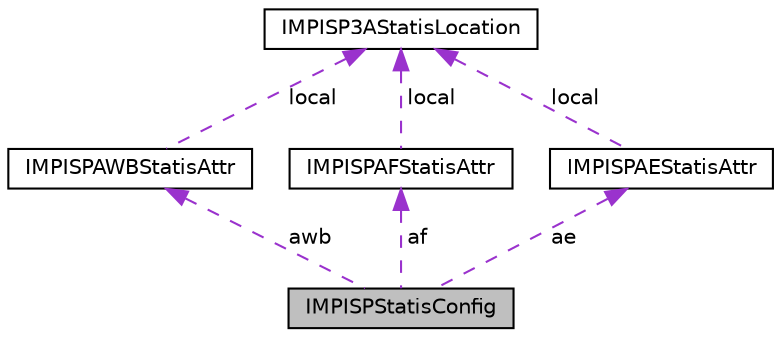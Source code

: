 digraph "IMPISPStatisConfig"
{
 // LATEX_PDF_SIZE
  edge [fontname="Helvetica",fontsize="10",labelfontname="Helvetica",labelfontsize="10"];
  node [fontname="Helvetica",fontsize="10",shape=record];
  Node1 [label="IMPISPStatisConfig",height=0.2,width=0.4,color="black", fillcolor="grey75", style="filled", fontcolor="black",tooltip="统计信息属性结构体"];
  Node2 -> Node1 [dir="back",color="darkorchid3",fontsize="10",style="dashed",label=" awb" ,fontname="Helvetica"];
  Node2 [label="IMPISPAWBStatisAttr",height=0.2,width=0.4,color="black", fillcolor="white", style="filled",URL="$struct_i_m_p_i_s_p_a_w_b_statis_attr.html",tooltip="AWB统计值属性结构体"];
  Node3 -> Node2 [dir="back",color="darkorchid3",fontsize="10",style="dashed",label=" local" ,fontname="Helvetica"];
  Node3 [label="IMPISP3AStatisLocation",height=0.2,width=0.4,color="black", fillcolor="white", style="filled",URL="$struct_i_m_p_i_s_p3_a_statis_location.html",tooltip="统计范围结构体"];
  Node4 -> Node1 [dir="back",color="darkorchid3",fontsize="10",style="dashed",label=" af" ,fontname="Helvetica"];
  Node4 [label="IMPISPAFStatisAttr",height=0.2,width=0.4,color="black", fillcolor="white", style="filled",URL="$struct_i_m_p_i_s_p_a_f_statis_attr.html",tooltip="AF统计属性结构体"];
  Node3 -> Node4 [dir="back",color="darkorchid3",fontsize="10",style="dashed",label=" local" ,fontname="Helvetica"];
  Node5 -> Node1 [dir="back",color="darkorchid3",fontsize="10",style="dashed",label=" ae" ,fontname="Helvetica"];
  Node5 [label="IMPISPAEStatisAttr",height=0.2,width=0.4,color="black", fillcolor="white", style="filled",URL="$struct_i_m_p_i_s_p_a_e_statis_attr.html",tooltip="AE统计值属性结构体"];
  Node3 -> Node5 [dir="back",color="darkorchid3",fontsize="10",style="dashed",label=" local" ,fontname="Helvetica"];
}
